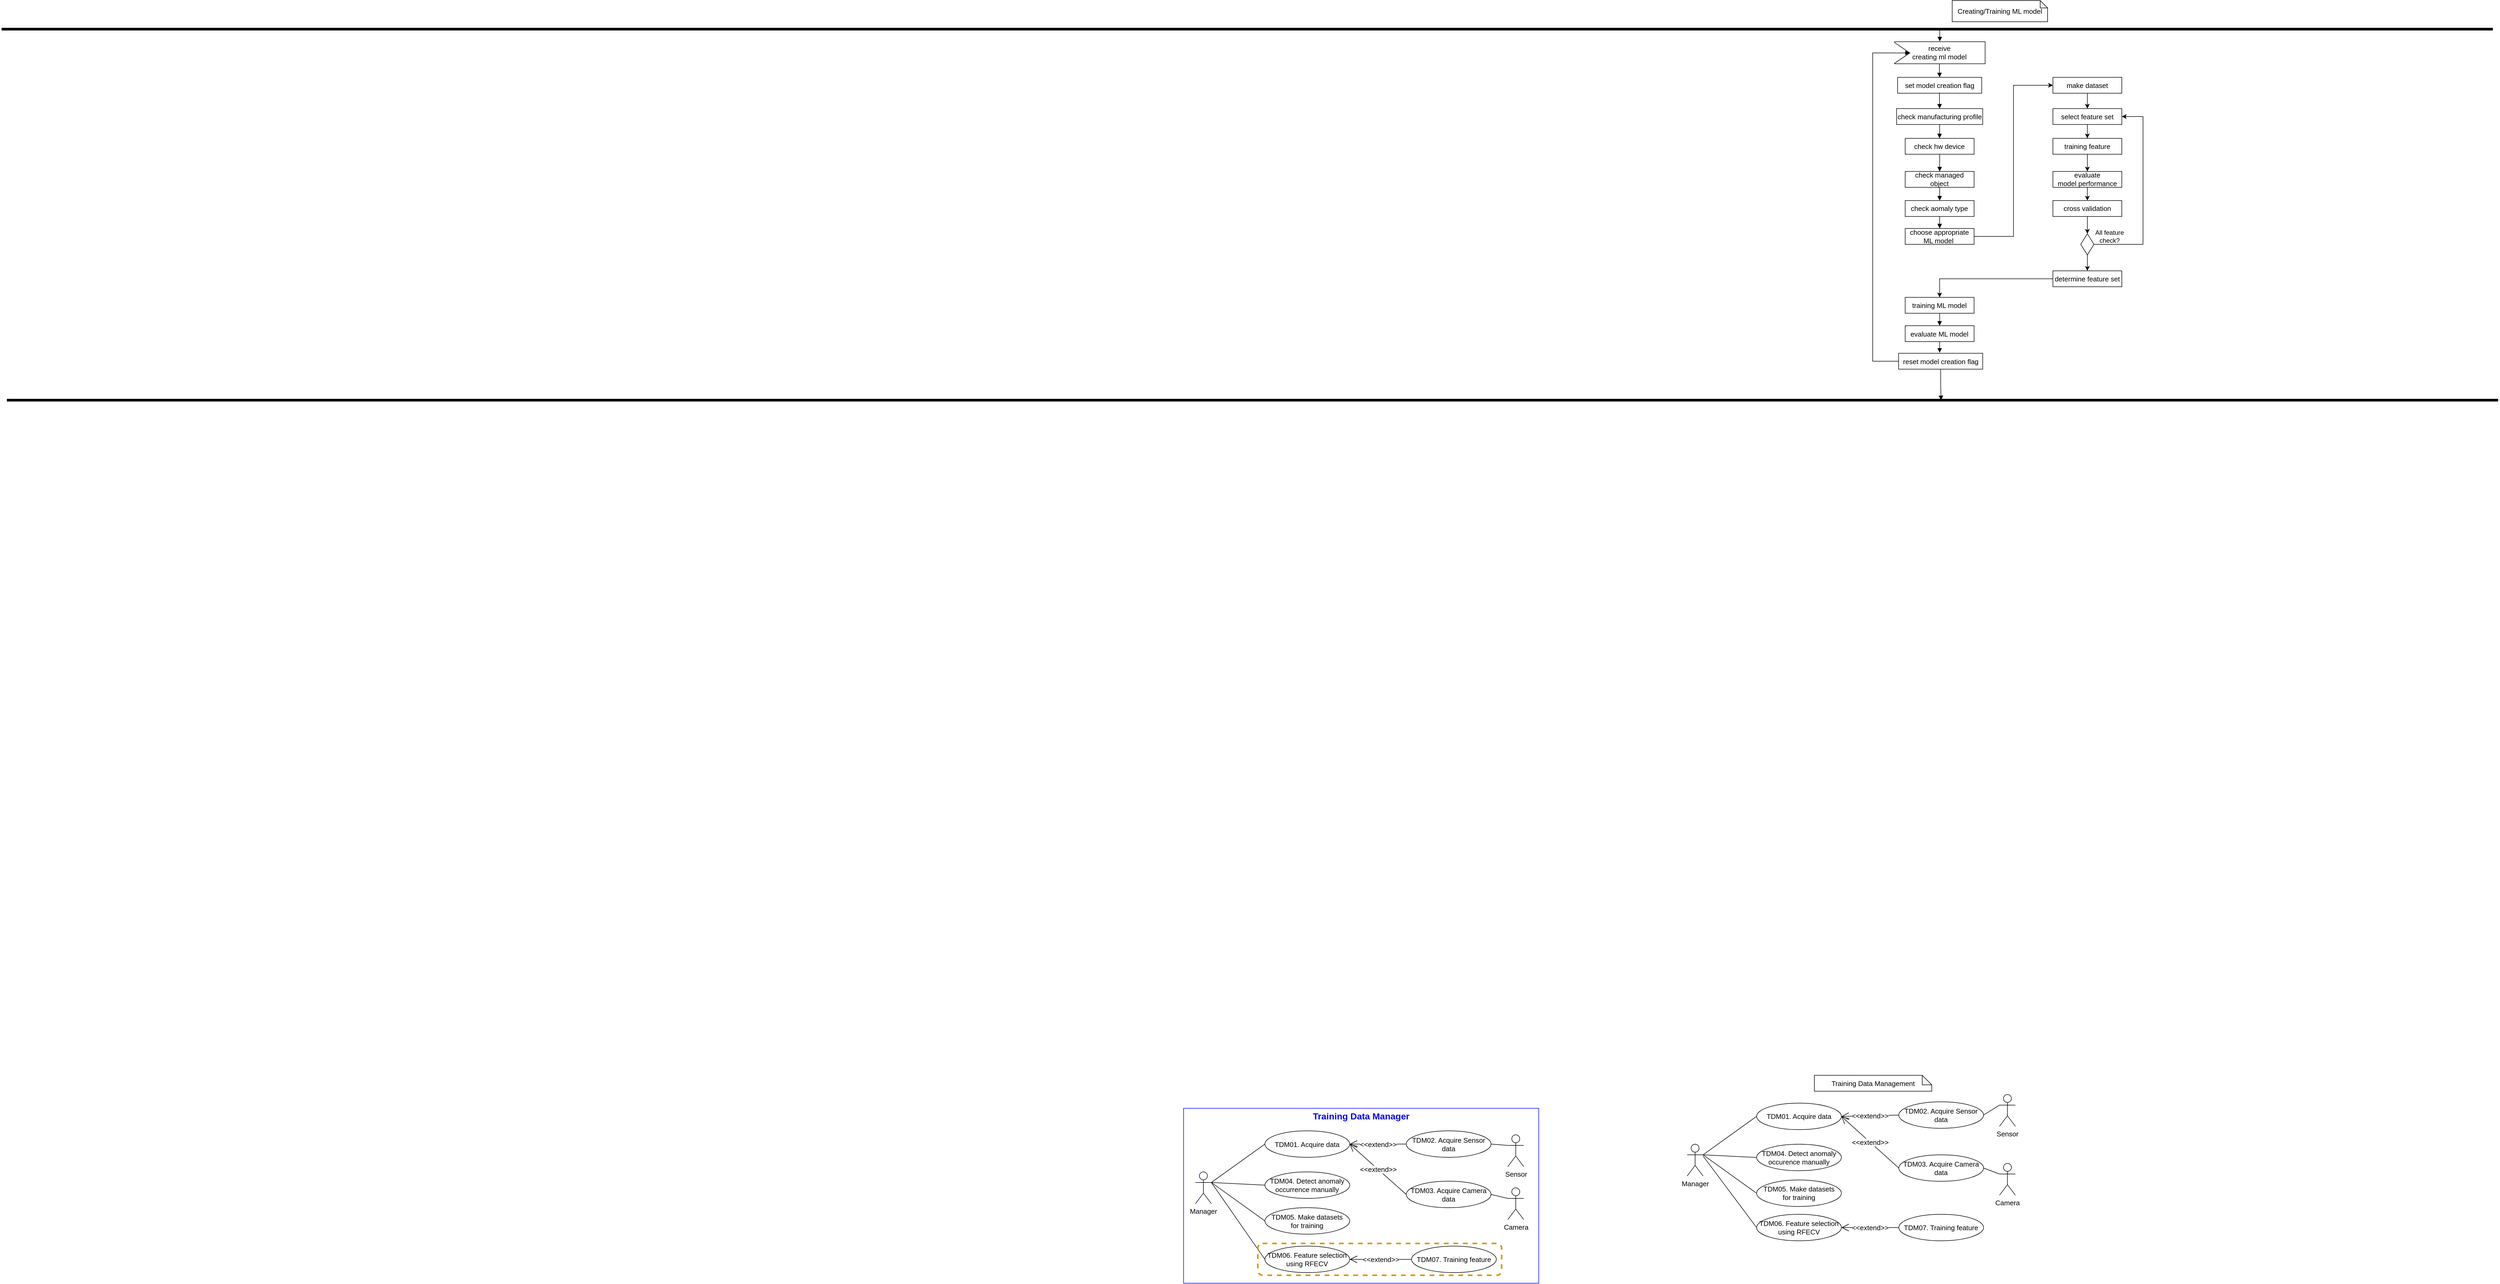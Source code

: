 <mxfile version="21.2.3" type="github">
  <diagram name="페이지-1" id="jo04tA77AV1EWePdSTTo">
    <mxGraphModel dx="3605" dy="1655" grid="1" gridSize="10" guides="1" tooltips="1" connect="1" arrows="1" fold="1" page="1" pageScale="1" pageWidth="827" pageHeight="1169" math="0" shadow="0">
      <root>
        <mxCell id="0" />
        <mxCell id="1" parent="0" />
        <mxCell id="zbjkyzTDcAnJZQnpiGPw-232" value="" style="rounded=0;whiteSpace=wrap;html=1;fillColor=none;strokeColor=#0000ff;" vertex="1" parent="1">
          <mxGeometry x="-110" y="1170" width="670" height="330" as="geometry" />
        </mxCell>
        <mxCell id="zbjkyzTDcAnJZQnpiGPw-210" value="Training Data Management" style="shape=note;whiteSpace=wrap;html=1;backgroundOutline=1;darkOpacity=0.05;size=18;fontSize=13;" vertex="1" parent="1">
          <mxGeometry x="1080" y="1107.75" width="221.5" height="30" as="geometry" />
        </mxCell>
        <mxCell id="zbjkyzTDcAnJZQnpiGPw-211" value="Manager" style="shape=umlActor;verticalLabelPosition=bottom;verticalAlign=top;html=1;outlineConnect=0;fontSize=13;" vertex="1" parent="1">
          <mxGeometry x="840" y="1237.75" width="30" height="60" as="geometry" />
        </mxCell>
        <mxCell id="zbjkyzTDcAnJZQnpiGPw-212" value="TDM01. Acquire data" style="ellipse;whiteSpace=wrap;html=1;fontSize=13;" vertex="1" parent="1">
          <mxGeometry x="971" y="1160.25" width="160" height="50" as="geometry" />
        </mxCell>
        <mxCell id="zbjkyzTDcAnJZQnpiGPw-213" value="TDM02. Acquire Sensor data" style="ellipse;whiteSpace=wrap;html=1;fontSize=13;" vertex="1" parent="1">
          <mxGeometry x="1239.25" y="1157.75" width="160" height="50" as="geometry" />
        </mxCell>
        <mxCell id="zbjkyzTDcAnJZQnpiGPw-214" value="Sensor" style="shape=umlActor;verticalLabelPosition=bottom;verticalAlign=top;html=1;outlineConnect=0;fontSize=13;" vertex="1" parent="1">
          <mxGeometry x="1429.25" y="1144" width="30" height="60" as="geometry" />
        </mxCell>
        <mxCell id="zbjkyzTDcAnJZQnpiGPw-215" value="Camera" style="shape=umlActor;verticalLabelPosition=bottom;verticalAlign=top;html=1;outlineConnect=0;fontSize=13;" vertex="1" parent="1">
          <mxGeometry x="1429.25" y="1274" width="30" height="60" as="geometry" />
        </mxCell>
        <mxCell id="zbjkyzTDcAnJZQnpiGPw-216" value="" style="endArrow=none;html=1;rounded=0;exitX=0;exitY=0.333;exitDx=0;exitDy=0;exitPerimeter=0;entryX=1;entryY=0.5;entryDx=0;entryDy=0;fontSize=13;" edge="1" parent="1" source="zbjkyzTDcAnJZQnpiGPw-214" target="zbjkyzTDcAnJZQnpiGPw-213">
          <mxGeometry width="50" height="50" relative="1" as="geometry">
            <mxPoint x="1349.25" y="1512.75" as="sourcePoint" />
            <mxPoint x="1539.25" y="1232.75" as="targetPoint" />
          </mxGeometry>
        </mxCell>
        <mxCell id="zbjkyzTDcAnJZQnpiGPw-217" value="" style="endArrow=none;html=1;rounded=0;exitX=0;exitY=0.333;exitDx=0;exitDy=0;exitPerimeter=0;entryX=1;entryY=0.5;entryDx=0;entryDy=0;fontSize=13;" edge="1" parent="1" source="zbjkyzTDcAnJZQnpiGPw-215" target="zbjkyzTDcAnJZQnpiGPw-218">
          <mxGeometry width="50" height="50" relative="1" as="geometry">
            <mxPoint x="1350.25" y="1282.75" as="sourcePoint" />
            <mxPoint x="1629.25" y="1332.75" as="targetPoint" />
          </mxGeometry>
        </mxCell>
        <mxCell id="zbjkyzTDcAnJZQnpiGPw-218" value="TDM03. Acquire Camera data" style="ellipse;whiteSpace=wrap;html=1;fontSize=13;" vertex="1" parent="1">
          <mxGeometry x="1239.25" y="1257.75" width="160" height="50" as="geometry" />
        </mxCell>
        <mxCell id="zbjkyzTDcAnJZQnpiGPw-219" value="&amp;lt;&amp;lt;extend&amp;gt;&amp;gt;" style="endArrow=open;endSize=12;endFill=0;html=1;rounded=0;exitX=0;exitY=0.5;exitDx=0;exitDy=0;entryX=1;entryY=0.5;entryDx=0;entryDy=0;fontSize=13;" edge="1" parent="1" source="zbjkyzTDcAnJZQnpiGPw-213" target="zbjkyzTDcAnJZQnpiGPw-212">
          <mxGeometry width="160" relative="1" as="geometry">
            <mxPoint x="1289.25" y="1470.75" as="sourcePoint" />
            <mxPoint x="1161.25" y="1467.75" as="targetPoint" />
          </mxGeometry>
        </mxCell>
        <mxCell id="zbjkyzTDcAnJZQnpiGPw-220" value="&amp;lt;&amp;lt;extend&amp;gt;&amp;gt;" style="endArrow=open;endSize=12;endFill=0;html=1;rounded=0;exitX=0;exitY=0.5;exitDx=0;exitDy=0;entryX=1;entryY=0.5;entryDx=0;entryDy=0;fontSize=13;" edge="1" parent="1" source="zbjkyzTDcAnJZQnpiGPw-218" target="zbjkyzTDcAnJZQnpiGPw-212">
          <mxGeometry width="160" relative="1" as="geometry">
            <mxPoint x="1289.25" y="1470.75" as="sourcePoint" />
            <mxPoint x="1161.25" y="1467.75" as="targetPoint" />
          </mxGeometry>
        </mxCell>
        <mxCell id="zbjkyzTDcAnJZQnpiGPw-221" value="TDM04. Detect anomaly occurence manually" style="ellipse;whiteSpace=wrap;html=1;fontSize=13;" vertex="1" parent="1">
          <mxGeometry x="971" y="1237.75" width="160" height="50" as="geometry" />
        </mxCell>
        <mxCell id="zbjkyzTDcAnJZQnpiGPw-222" value="TDM05. Make datasets &lt;br style=&quot;font-size: 13px;&quot;&gt;for training" style="ellipse;whiteSpace=wrap;html=1;fontSize=13;" vertex="1" parent="1">
          <mxGeometry x="971" y="1305.25" width="160" height="50" as="geometry" />
        </mxCell>
        <mxCell id="zbjkyzTDcAnJZQnpiGPw-223" value="" style="endArrow=none;html=1;rounded=0;exitX=1;exitY=0.333;exitDx=0;exitDy=0;exitPerimeter=0;entryX=0;entryY=0.5;entryDx=0;entryDy=0;fontSize=13;" edge="1" parent="1" source="zbjkyzTDcAnJZQnpiGPw-211" target="zbjkyzTDcAnJZQnpiGPw-212">
          <mxGeometry width="50" height="50" relative="1" as="geometry">
            <mxPoint x="280" y="1465.75" as="sourcePoint" />
            <mxPoint x="350" y="1390.75" as="targetPoint" />
          </mxGeometry>
        </mxCell>
        <mxCell id="zbjkyzTDcAnJZQnpiGPw-224" value="" style="endArrow=none;html=1;rounded=0;exitX=1;exitY=0.333;exitDx=0;exitDy=0;exitPerimeter=0;entryX=0;entryY=0.5;entryDx=0;entryDy=0;fontSize=13;" edge="1" parent="1" source="zbjkyzTDcAnJZQnpiGPw-211" target="zbjkyzTDcAnJZQnpiGPw-221">
          <mxGeometry width="50" height="50" relative="1" as="geometry">
            <mxPoint x="880" y="1267.75" as="sourcePoint" />
            <mxPoint x="981" y="1195.75" as="targetPoint" />
          </mxGeometry>
        </mxCell>
        <mxCell id="zbjkyzTDcAnJZQnpiGPw-225" value="" style="endArrow=none;html=1;rounded=0;exitX=1;exitY=0.333;exitDx=0;exitDy=0;exitPerimeter=0;entryX=0;entryY=0.5;entryDx=0;entryDy=0;fontSize=13;" edge="1" parent="1" source="zbjkyzTDcAnJZQnpiGPw-211" target="zbjkyzTDcAnJZQnpiGPw-222">
          <mxGeometry width="50" height="50" relative="1" as="geometry">
            <mxPoint x="880" y="1267.75" as="sourcePoint" />
            <mxPoint x="981" y="1282.75" as="targetPoint" />
          </mxGeometry>
        </mxCell>
        <mxCell id="zbjkyzTDcAnJZQnpiGPw-226" value="TDM06. Feature selection using RFECV" style="ellipse;whiteSpace=wrap;html=1;fontSize=13;" vertex="1" parent="1">
          <mxGeometry x="971" y="1370" width="160" height="50" as="geometry" />
        </mxCell>
        <mxCell id="zbjkyzTDcAnJZQnpiGPw-227" value="" style="endArrow=none;html=1;rounded=0;entryX=0;entryY=0.5;entryDx=0;entryDy=0;fontSize=13;" edge="1" parent="1" target="zbjkyzTDcAnJZQnpiGPw-226">
          <mxGeometry width="50" height="50" relative="1" as="geometry">
            <mxPoint x="870" y="1260" as="sourcePoint" />
            <mxPoint x="981" y="1340" as="targetPoint" />
          </mxGeometry>
        </mxCell>
        <mxCell id="zbjkyzTDcAnJZQnpiGPw-228" value="TDM07. Training feature" style="ellipse;whiteSpace=wrap;html=1;fontSize=13;" vertex="1" parent="1">
          <mxGeometry x="1239.25" y="1370" width="160" height="50" as="geometry" />
        </mxCell>
        <mxCell id="zbjkyzTDcAnJZQnpiGPw-229" value="&amp;lt;&amp;lt;extend&amp;gt;&amp;gt;" style="endArrow=open;endSize=12;endFill=0;html=1;rounded=0;exitX=0;exitY=0.5;exitDx=0;exitDy=0;entryX=1;entryY=0.5;entryDx=0;entryDy=0;fontSize=13;" edge="1" parent="1" source="zbjkyzTDcAnJZQnpiGPw-228" target="zbjkyzTDcAnJZQnpiGPw-226">
          <mxGeometry width="160" relative="1" as="geometry">
            <mxPoint x="1249" y="1293" as="sourcePoint" />
            <mxPoint x="1141" y="1195" as="targetPoint" />
          </mxGeometry>
        </mxCell>
        <mxCell id="zbjkyzTDcAnJZQnpiGPw-233" value="TDM03. Acquire Camera data" style="ellipse;whiteSpace=wrap;html=1;fontSize=13;" vertex="1" parent="1">
          <mxGeometry x="310" y="1307.5" width="160" height="50" as="geometry" />
        </mxCell>
        <mxCell id="zbjkyzTDcAnJZQnpiGPw-234" value="Camera" style="shape=umlActor;verticalLabelPosition=bottom;verticalAlign=top;html=1;outlineConnect=0;fontSize=13;" vertex="1" parent="1">
          <mxGeometry x="501.62" y="1320" width="30" height="60" as="geometry" />
        </mxCell>
        <mxCell id="zbjkyzTDcAnJZQnpiGPw-235" value="" style="endArrow=none;html=1;rounded=0;exitX=0;exitY=0.333;exitDx=0;exitDy=0;exitPerimeter=0;entryX=1;entryY=0.5;entryDx=0;entryDy=0;fontSize=13;" edge="1" parent="1" source="zbjkyzTDcAnJZQnpiGPw-234" target="zbjkyzTDcAnJZQnpiGPw-233">
          <mxGeometry width="50" height="50" relative="1" as="geometry">
            <mxPoint x="422.62" y="1335" as="sourcePoint" />
            <mxPoint x="701.62" y="1385" as="targetPoint" />
          </mxGeometry>
        </mxCell>
        <mxCell id="zbjkyzTDcAnJZQnpiGPw-237" value="Manager" style="shape=umlActor;verticalLabelPosition=bottom;verticalAlign=top;html=1;outlineConnect=0;fontSize=13;" vertex="1" parent="1">
          <mxGeometry x="-87.63" y="1290" width="30" height="60" as="geometry" />
        </mxCell>
        <mxCell id="zbjkyzTDcAnJZQnpiGPw-238" value="TDM01. Acquire data" style="ellipse;whiteSpace=wrap;html=1;fontSize=13;" vertex="1" parent="1">
          <mxGeometry x="43.37" y="1212.5" width="160" height="50" as="geometry" />
        </mxCell>
        <mxCell id="zbjkyzTDcAnJZQnpiGPw-239" value="TDM02. Acquire Sensor data" style="ellipse;whiteSpace=wrap;html=1;fontSize=13;" vertex="1" parent="1">
          <mxGeometry x="310" y="1212.5" width="160" height="50" as="geometry" />
        </mxCell>
        <mxCell id="zbjkyzTDcAnJZQnpiGPw-240" value="Sensor" style="shape=umlActor;verticalLabelPosition=bottom;verticalAlign=top;html=1;outlineConnect=0;fontSize=13;" vertex="1" parent="1">
          <mxGeometry x="501.62" y="1220" width="30" height="60" as="geometry" />
        </mxCell>
        <mxCell id="zbjkyzTDcAnJZQnpiGPw-241" value="" style="endArrow=none;html=1;rounded=0;exitX=0;exitY=0.333;exitDx=0;exitDy=0;exitPerimeter=0;entryX=1;entryY=0.5;entryDx=0;entryDy=0;fontSize=13;" edge="1" parent="1" source="zbjkyzTDcAnJZQnpiGPw-240" target="zbjkyzTDcAnJZQnpiGPw-239">
          <mxGeometry width="50" height="50" relative="1" as="geometry">
            <mxPoint x="421.62" y="1565" as="sourcePoint" />
            <mxPoint x="611.62" y="1285" as="targetPoint" />
          </mxGeometry>
        </mxCell>
        <mxCell id="zbjkyzTDcAnJZQnpiGPw-242" value="&amp;lt;&amp;lt;extend&amp;gt;&amp;gt;" style="endArrow=open;endSize=12;endFill=0;html=1;rounded=0;exitX=0;exitY=0.5;exitDx=0;exitDy=0;entryX=1;entryY=0.5;entryDx=0;entryDy=0;fontSize=13;" edge="1" parent="1" source="zbjkyzTDcAnJZQnpiGPw-239" target="zbjkyzTDcAnJZQnpiGPw-238">
          <mxGeometry width="160" relative="1" as="geometry">
            <mxPoint x="361.62" y="1523" as="sourcePoint" />
            <mxPoint x="233.62" y="1520" as="targetPoint" />
          </mxGeometry>
        </mxCell>
        <mxCell id="zbjkyzTDcAnJZQnpiGPw-243" value="&amp;lt;&amp;lt;extend&amp;gt;&amp;gt;" style="endArrow=open;endSize=12;endFill=0;html=1;rounded=0;exitX=0;exitY=0.5;exitDx=0;exitDy=0;entryX=1;entryY=0.5;entryDx=0;entryDy=0;fontSize=13;" edge="1" parent="1" source="zbjkyzTDcAnJZQnpiGPw-233" target="zbjkyzTDcAnJZQnpiGPw-238">
          <mxGeometry width="160" relative="1" as="geometry">
            <mxPoint x="361.62" y="1523" as="sourcePoint" />
            <mxPoint x="233.62" y="1520" as="targetPoint" />
          </mxGeometry>
        </mxCell>
        <mxCell id="zbjkyzTDcAnJZQnpiGPw-244" value="TDM04. Detect anomaly occurrence manually" style="ellipse;whiteSpace=wrap;html=1;fontSize=13;" vertex="1" parent="1">
          <mxGeometry x="43.37" y="1290" width="160" height="50" as="geometry" />
        </mxCell>
        <mxCell id="zbjkyzTDcAnJZQnpiGPw-245" value="TDM05. Make datasets &lt;br style=&quot;font-size: 13px;&quot;&gt;for training" style="ellipse;whiteSpace=wrap;html=1;fontSize=13;" vertex="1" parent="1">
          <mxGeometry x="43.37" y="1357.5" width="160" height="50" as="geometry" />
        </mxCell>
        <mxCell id="zbjkyzTDcAnJZQnpiGPw-246" value="" style="endArrow=none;html=1;rounded=0;exitX=1;exitY=0.333;exitDx=0;exitDy=0;exitPerimeter=0;entryX=0;entryY=0.5;entryDx=0;entryDy=0;fontSize=13;" edge="1" parent="1" source="zbjkyzTDcAnJZQnpiGPw-237" target="zbjkyzTDcAnJZQnpiGPw-238">
          <mxGeometry width="50" height="50" relative="1" as="geometry">
            <mxPoint x="-647.63" y="1518" as="sourcePoint" />
            <mxPoint x="-577.63" y="1443" as="targetPoint" />
          </mxGeometry>
        </mxCell>
        <mxCell id="zbjkyzTDcAnJZQnpiGPw-247" value="" style="endArrow=none;html=1;rounded=0;exitX=1;exitY=0.333;exitDx=0;exitDy=0;exitPerimeter=0;entryX=0;entryY=0.5;entryDx=0;entryDy=0;fontSize=13;" edge="1" parent="1" source="zbjkyzTDcAnJZQnpiGPw-237" target="zbjkyzTDcAnJZQnpiGPw-244">
          <mxGeometry width="50" height="50" relative="1" as="geometry">
            <mxPoint x="-47.63" y="1320" as="sourcePoint" />
            <mxPoint x="53.37" y="1248" as="targetPoint" />
          </mxGeometry>
        </mxCell>
        <mxCell id="zbjkyzTDcAnJZQnpiGPw-248" value="" style="endArrow=none;html=1;rounded=0;exitX=1;exitY=0.333;exitDx=0;exitDy=0;exitPerimeter=0;entryX=0;entryY=0.5;entryDx=0;entryDy=0;fontSize=13;" edge="1" parent="1" source="zbjkyzTDcAnJZQnpiGPw-237" target="zbjkyzTDcAnJZQnpiGPw-245">
          <mxGeometry width="50" height="50" relative="1" as="geometry">
            <mxPoint x="-47.63" y="1320" as="sourcePoint" />
            <mxPoint x="53.37" y="1335" as="targetPoint" />
          </mxGeometry>
        </mxCell>
        <mxCell id="zbjkyzTDcAnJZQnpiGPw-249" value="&lt;font color=&quot;#0000ff&quot; style=&quot;font-size: 17px;&quot;&gt;Training Data Manager&lt;/font&gt;" style="text;html=1;strokeColor=none;fillColor=none;align=center;verticalAlign=middle;whiteSpace=wrap;rounded=0;fontStyle=1;fontSize=17;" vertex="1" parent="1">
          <mxGeometry x="70" y="1171" width="310" height="30" as="geometry" />
        </mxCell>
        <mxCell id="zbjkyzTDcAnJZQnpiGPw-251" value="TDM06. Feature selection using RFECV" style="ellipse;whiteSpace=wrap;html=1;fontSize=13;" vertex="1" parent="1">
          <mxGeometry x="43.37" y="1430" width="160" height="50" as="geometry" />
        </mxCell>
        <mxCell id="zbjkyzTDcAnJZQnpiGPw-252" value="TDM07. Training feature" style="ellipse;whiteSpace=wrap;html=1;fontSize=13;" vertex="1" parent="1">
          <mxGeometry x="320" y="1430" width="160" height="50" as="geometry" />
        </mxCell>
        <mxCell id="zbjkyzTDcAnJZQnpiGPw-253" value="&amp;lt;&amp;lt;extend&amp;gt;&amp;gt;" style="endArrow=open;endSize=12;endFill=0;html=1;rounded=0;exitX=0;exitY=0.5;exitDx=0;exitDy=0;entryX=1;entryY=0.5;entryDx=0;entryDy=0;fontSize=13;" edge="1" parent="1" source="zbjkyzTDcAnJZQnpiGPw-252" target="zbjkyzTDcAnJZQnpiGPw-251">
          <mxGeometry width="160" relative="1" as="geometry">
            <mxPoint x="320" y="1342" as="sourcePoint" />
            <mxPoint x="213" y="1247" as="targetPoint" />
          </mxGeometry>
        </mxCell>
        <mxCell id="zbjkyzTDcAnJZQnpiGPw-254" value="" style="endArrow=none;html=1;rounded=0;entryX=0;entryY=0.5;entryDx=0;entryDy=0;fontSize=13;exitX=1;exitY=0.333;exitDx=0;exitDy=0;exitPerimeter=0;" edge="1" parent="1" source="zbjkyzTDcAnJZQnpiGPw-237" target="zbjkyzTDcAnJZQnpiGPw-251">
          <mxGeometry width="50" height="50" relative="1" as="geometry">
            <mxPoint x="-50" y="1310" as="sourcePoint" />
            <mxPoint x="53" y="1392" as="targetPoint" />
          </mxGeometry>
        </mxCell>
        <mxCell id="zbjkyzTDcAnJZQnpiGPw-256" value="" style="rounded=1;whiteSpace=wrap;html=1;fillColor=none;strokeColor=#d79b00;strokeWidth=3;dashed=1;" vertex="1" parent="1">
          <mxGeometry x="30" y="1425" width="460" height="60" as="geometry" />
        </mxCell>
        <mxCell id="zbjkyzTDcAnJZQnpiGPw-258" value="" style="line;strokeWidth=5;fillColor=none;align=left;verticalAlign=middle;spacingTop=-1;spacingLeft=3;spacingRight=3;rotatable=0;labelPosition=right;points=[];portConstraint=eastwest;strokeColor=inherit;fontSize=13;" vertex="1" parent="1">
          <mxGeometry x="-2340" y="-870" width="4700" height="8" as="geometry" />
        </mxCell>
        <mxCell id="zbjkyzTDcAnJZQnpiGPw-259" value="" style="line;strokeWidth=5;fillColor=none;align=left;verticalAlign=middle;spacingTop=-1;spacingLeft=3;spacingRight=3;rotatable=0;labelPosition=right;points=[];portConstraint=eastwest;strokeColor=inherit;fontSize=13;" vertex="1" parent="1">
          <mxGeometry x="-2330" y="-170" width="4700" height="8" as="geometry" />
        </mxCell>
        <mxCell id="zbjkyzTDcAnJZQnpiGPw-260" value="check hw device" style="html=1;whiteSpace=wrap;fontSize=13;" vertex="1" parent="1">
          <mxGeometry x="1251.33" y="-660.0" width="130" height="30" as="geometry" />
        </mxCell>
        <mxCell id="zbjkyzTDcAnJZQnpiGPw-261" value="check managed object" style="html=1;whiteSpace=wrap;fontSize=13;" vertex="1" parent="1">
          <mxGeometry x="1251.33" y="-597.55" width="130" height="30" as="geometry" />
        </mxCell>
        <mxCell id="zbjkyzTDcAnJZQnpiGPw-262" value="check aomaly type" style="html=1;whiteSpace=wrap;fontSize=13;" vertex="1" parent="1">
          <mxGeometry x="1251.33" y="-542.6" width="130" height="30" as="geometry" />
        </mxCell>
        <mxCell id="zbjkyzTDcAnJZQnpiGPw-264" value="training ML model" style="html=1;whiteSpace=wrap;fontSize=13;" vertex="1" parent="1">
          <mxGeometry x="1251.31" y="-360" width="130" height="30" as="geometry" />
        </mxCell>
        <mxCell id="zbjkyzTDcAnJZQnpiGPw-265" value="evaluate ML model" style="html=1;whiteSpace=wrap;fontSize=13;" vertex="1" parent="1">
          <mxGeometry x="1251.32" y="-306.5" width="130" height="30" as="geometry" />
        </mxCell>
        <mxCell id="zbjkyzTDcAnJZQnpiGPw-266" value="choose appropriate &lt;br style=&quot;font-size: 13px;&quot;&gt;ML model&amp;nbsp;" style="html=1;whiteSpace=wrap;fontSize=13;" vertex="1" parent="1">
          <mxGeometry x="1251.32" y="-490.0" width="130" height="30" as="geometry" />
        </mxCell>
        <mxCell id="zbjkyzTDcAnJZQnpiGPw-267" value="check manufacturing profile" style="html=1;whiteSpace=wrap;fontSize=13;" vertex="1" parent="1">
          <mxGeometry x="1235.085" y="-716.15" width="162.5" height="30" as="geometry" />
        </mxCell>
        <mxCell id="zbjkyzTDcAnJZQnpiGPw-268" value="" style="html=1;verticalAlign=bottom;endArrow=block;edgeStyle=elbowEdgeStyle;elbow=vertical;curved=0;rounded=0;entryX=0.5;entryY=0;entryDx=0;entryDy=0;exitX=0.5;exitY=1;exitDx=0;exitDy=0;fontSize=13;" edge="1" parent="1" source="zbjkyzTDcAnJZQnpiGPw-260" target="zbjkyzTDcAnJZQnpiGPw-261">
          <mxGeometry x="-0.002" width="80" relative="1" as="geometry">
            <mxPoint x="1326.34" y="-678.55" as="sourcePoint" />
            <mxPoint x="1326.34" y="-649.55" as="targetPoint" />
            <mxPoint as="offset" />
          </mxGeometry>
        </mxCell>
        <mxCell id="zbjkyzTDcAnJZQnpiGPw-269" value="" style="html=1;verticalAlign=bottom;endArrow=block;edgeStyle=elbowEdgeStyle;elbow=vertical;curved=0;rounded=0;exitX=0.5;exitY=1;exitDx=0;exitDy=0;fontSize=13;" edge="1" parent="1" source="zbjkyzTDcAnJZQnpiGPw-267">
          <mxGeometry x="-0.002" width="80" relative="1" as="geometry">
            <mxPoint x="1325.98" y="-620.15" as="sourcePoint" />
            <mxPoint x="1315.98" y="-660.15" as="targetPoint" />
            <mxPoint as="offset" />
          </mxGeometry>
        </mxCell>
        <mxCell id="zbjkyzTDcAnJZQnpiGPw-270" value="" style="html=1;verticalAlign=bottom;endArrow=block;edgeStyle=elbowEdgeStyle;elbow=vertical;curved=0;rounded=0;exitX=0.5;exitY=1;exitDx=0;exitDy=0;entryX=0.5;entryY=0;entryDx=0;entryDy=0;fontSize=13;" edge="1" parent="1" source="zbjkyzTDcAnJZQnpiGPw-261" target="zbjkyzTDcAnJZQnpiGPw-262">
          <mxGeometry x="-0.002" width="80" relative="1" as="geometry">
            <mxPoint x="1325.98" y="-676.15" as="sourcePoint" />
            <mxPoint x="1325.98" y="-650.15" as="targetPoint" />
            <mxPoint as="offset" />
          </mxGeometry>
        </mxCell>
        <mxCell id="zbjkyzTDcAnJZQnpiGPw-271" value="" style="html=1;verticalAlign=bottom;endArrow=block;edgeStyle=elbowEdgeStyle;elbow=vertical;curved=0;rounded=0;entryX=0.5;entryY=0;entryDx=0;entryDy=0;exitX=0.5;exitY=1;exitDx=0;exitDy=0;fontSize=13;" edge="1" parent="1" source="zbjkyzTDcAnJZQnpiGPw-262">
          <mxGeometry x="-0.002" width="80" relative="1" as="geometry">
            <mxPoint x="1312.98" y="-520.15" as="sourcePoint" />
            <mxPoint x="1316.33" y="-490.15" as="targetPoint" />
            <mxPoint as="offset" />
          </mxGeometry>
        </mxCell>
        <mxCell id="zbjkyzTDcAnJZQnpiGPw-274" value="" style="html=1;verticalAlign=bottom;endArrow=block;edgeStyle=elbowEdgeStyle;elbow=vertical;curved=0;rounded=0;exitX=0.5;exitY=1;exitDx=0;exitDy=0;entryX=0.5;entryY=0;entryDx=0;entryDy=0;fontSize=13;" edge="1" parent="1" source="zbjkyzTDcAnJZQnpiGPw-264" target="zbjkyzTDcAnJZQnpiGPw-265">
          <mxGeometry x="-0.002" width="80" relative="1" as="geometry">
            <mxPoint x="1325.96" y="-368.0" as="sourcePoint" />
            <mxPoint x="1325.96" y="-350.0" as="targetPoint" />
            <mxPoint as="offset" />
          </mxGeometry>
        </mxCell>
        <mxCell id="zbjkyzTDcAnJZQnpiGPw-275" value="" style="html=1;verticalAlign=bottom;endArrow=block;edgeStyle=elbowEdgeStyle;elbow=vertical;curved=0;rounded=0;exitX=0.5;exitY=1;exitDx=0;exitDy=0;entryX=0.5;entryY=0;entryDx=0;entryDy=0;fontSize=13;" edge="1" parent="1" source="zbjkyzTDcAnJZQnpiGPw-265">
          <mxGeometry x="-0.002" width="80" relative="1" as="geometry">
            <mxPoint x="1325.96" y="-320.0" as="sourcePoint" />
            <mxPoint x="1316.32" y="-255.5" as="targetPoint" />
            <mxPoint as="offset" />
          </mxGeometry>
        </mxCell>
        <mxCell id="zbjkyzTDcAnJZQnpiGPw-276" value="receive&lt;br&gt;creating ml model" style="rounded=0;whiteSpace=wrap;html=1;fontSize=13;" vertex="1" parent="1">
          <mxGeometry x="1229.678" y="-842.299" width="172.463" height="41.59" as="geometry" />
        </mxCell>
        <mxCell id="zbjkyzTDcAnJZQnpiGPw-277" value="" style="triangle;whiteSpace=wrap;html=1;fontSize=13;" vertex="1" parent="1">
          <mxGeometry x="1230.041" y="-841.607" width="30.079" height="40.893" as="geometry" />
        </mxCell>
        <mxCell id="zbjkyzTDcAnJZQnpiGPw-278" value="" style="line;strokeWidth=2;direction=south;html=1;perimeter=backbonePerimeter;points=[];outlineConnect=0;strokeColor=#ffffff;fontSize=13;" vertex="1" parent="1">
          <mxGeometry x="1214.641" y="-846.149" width="30.078" height="48.432" as="geometry" />
        </mxCell>
        <mxCell id="zbjkyzTDcAnJZQnpiGPw-279" value="" style="html=1;verticalAlign=bottom;endArrow=block;edgeStyle=elbowEdgeStyle;elbow=vertical;curved=0;rounded=0;exitX=0;exitY=0.5;exitDx=0;exitDy=0;entryX=1;entryY=0.5;entryDx=0;entryDy=0;fontSize=13;" edge="1" parent="1" source="zbjkyzTDcAnJZQnpiGPw-283" target="zbjkyzTDcAnJZQnpiGPw-277">
          <mxGeometry x="-0.002" width="80" relative="1" as="geometry">
            <mxPoint x="2002" y="-538.77" as="sourcePoint" />
            <mxPoint x="1995" y="-789.77" as="targetPoint" />
            <mxPoint as="offset" />
            <Array as="points">
              <mxPoint x="1190" y="-598.77" />
              <mxPoint x="1170" y="-518.77" />
            </Array>
          </mxGeometry>
        </mxCell>
        <mxCell id="zbjkyzTDcAnJZQnpiGPw-280" value="" style="html=1;verticalAlign=bottom;endArrow=block;edgeStyle=elbowEdgeStyle;elbow=vertical;curved=0;rounded=0;exitX=0.5;exitY=1;exitDx=0;exitDy=0;fontSize=13;" edge="1" parent="1" source="zbjkyzTDcAnJZQnpiGPw-276" target="zbjkyzTDcAnJZQnpiGPw-281">
          <mxGeometry x="-0.002" width="80" relative="1" as="geometry">
            <mxPoint x="1326" y="-729.77" as="sourcePoint" />
            <mxPoint x="1325.98" y="-703.77" as="targetPoint" />
            <mxPoint as="offset" />
          </mxGeometry>
        </mxCell>
        <mxCell id="zbjkyzTDcAnJZQnpiGPw-281" value="set model creation flag" style="html=1;whiteSpace=wrap;fontSize=13;" vertex="1" parent="1">
          <mxGeometry x="1237" y="-775.1" width="158.66" height="30" as="geometry" />
        </mxCell>
        <mxCell id="zbjkyzTDcAnJZQnpiGPw-282" value="" style="html=1;verticalAlign=bottom;endArrow=block;edgeStyle=elbowEdgeStyle;elbow=vertical;curved=0;rounded=0;fontSize=13;entryX=0.5;entryY=0;entryDx=0;entryDy=0;" edge="1" parent="1" target="zbjkyzTDcAnJZQnpiGPw-267">
          <mxGeometry x="-0.002" width="80" relative="1" as="geometry">
            <mxPoint x="1316" y="-746.15" as="sourcePoint" />
            <mxPoint x="1326" y="-765.15" as="targetPoint" />
            <mxPoint as="offset" />
          </mxGeometry>
        </mxCell>
        <mxCell id="zbjkyzTDcAnJZQnpiGPw-283" value="reset model creation flag" style="html=1;whiteSpace=wrap;fontSize=13;" vertex="1" parent="1">
          <mxGeometry x="1238.92" y="-254.5" width="158.66" height="30" as="geometry" />
        </mxCell>
        <mxCell id="zbjkyzTDcAnJZQnpiGPw-284" value="" style="html=1;verticalAlign=bottom;endArrow=block;edgeStyle=elbowEdgeStyle;elbow=vertical;curved=0;rounded=0;fontSize=13;exitX=0.5;exitY=1;exitDx=0;exitDy=0;" edge="1" parent="1" source="zbjkyzTDcAnJZQnpiGPw-283">
          <mxGeometry x="-0.002" width="80" relative="1" as="geometry">
            <mxPoint x="1099" y="-693" as="sourcePoint" />
            <mxPoint x="1319" y="-166" as="targetPoint" />
            <mxPoint as="offset" />
            <Array as="points" />
          </mxGeometry>
        </mxCell>
        <mxCell id="zbjkyzTDcAnJZQnpiGPw-285" value="Creating/Training ML model" style="shape=note;whiteSpace=wrap;html=1;backgroundOutline=1;darkOpacity=0.05;align=center;size=14;fontSize=13;" vertex="1" parent="1">
          <mxGeometry x="1340.0" y="-920" width="180" height="40" as="geometry" />
        </mxCell>
        <mxCell id="zbjkyzTDcAnJZQnpiGPw-286" value="" style="html=1;verticalAlign=bottom;endArrow=block;edgeStyle=elbowEdgeStyle;elbow=vertical;curved=0;rounded=0;exitX=0.778;exitY=0.608;exitDx=0;exitDy=0;fontSize=13;exitPerimeter=0;entryX=0.5;entryY=0;entryDx=0;entryDy=0;" edge="1" parent="1" source="zbjkyzTDcAnJZQnpiGPw-258" target="zbjkyzTDcAnJZQnpiGPw-276">
          <mxGeometry x="-0.002" width="80" relative="1" as="geometry">
            <mxPoint x="1593" y="-852" as="sourcePoint" />
            <mxPoint x="1593" y="-834" as="targetPoint" />
            <mxPoint as="offset" />
            <Array as="points">
              <mxPoint x="1493" y="-842.93" />
            </Array>
          </mxGeometry>
        </mxCell>
        <mxCell id="zbjkyzTDcAnJZQnpiGPw-291" value="make dataset" style="html=1;whiteSpace=wrap;fontSize=13;" vertex="1" parent="1">
          <mxGeometry x="1530" y="-775.1" width="130" height="30" as="geometry" />
        </mxCell>
        <mxCell id="zbjkyzTDcAnJZQnpiGPw-295" value="" style="endArrow=classic;html=1;rounded=0;exitX=1;exitY=0.5;exitDx=0;exitDy=0;entryX=0;entryY=0.5;entryDx=0;entryDy=0;edgeStyle=orthogonalEdgeStyle;" edge="1" parent="1" source="zbjkyzTDcAnJZQnpiGPw-266" target="zbjkyzTDcAnJZQnpiGPw-291">
          <mxGeometry width="50" height="50" relative="1" as="geometry">
            <mxPoint x="1380" y="-610" as="sourcePoint" />
            <mxPoint x="1430" y="-660" as="targetPoint" />
          </mxGeometry>
        </mxCell>
        <mxCell id="zbjkyzTDcAnJZQnpiGPw-296" value="select feature set" style="html=1;whiteSpace=wrap;fontSize=13;" vertex="1" parent="1">
          <mxGeometry x="1530" y="-716.15" width="130" height="30" as="geometry" />
        </mxCell>
        <mxCell id="zbjkyzTDcAnJZQnpiGPw-297" value="training feature" style="html=1;whiteSpace=wrap;fontSize=13;" vertex="1" parent="1">
          <mxGeometry x="1530" y="-660" width="130" height="30" as="geometry" />
        </mxCell>
        <mxCell id="zbjkyzTDcAnJZQnpiGPw-298" value="evaluate &lt;br&gt;model performance" style="html=1;whiteSpace=wrap;fontSize=13;" vertex="1" parent="1">
          <mxGeometry x="1530" y="-597.55" width="130" height="30" as="geometry" />
        </mxCell>
        <mxCell id="zbjkyzTDcAnJZQnpiGPw-299" value="cross validation" style="html=1;whiteSpace=wrap;fontSize=13;" vertex="1" parent="1">
          <mxGeometry x="1530" y="-542.6" width="130" height="30" as="geometry" />
        </mxCell>
        <mxCell id="zbjkyzTDcAnJZQnpiGPw-300" value="" style="rhombus;whiteSpace=wrap;html=1;" vertex="1" parent="1">
          <mxGeometry x="1582.5" y="-480" width="25" height="40" as="geometry" />
        </mxCell>
        <mxCell id="zbjkyzTDcAnJZQnpiGPw-301" value="" style="endArrow=classic;html=1;rounded=0;exitX=0.5;exitY=1;exitDx=0;exitDy=0;entryX=0.5;entryY=0;entryDx=0;entryDy=0;" edge="1" parent="1" source="zbjkyzTDcAnJZQnpiGPw-291" target="zbjkyzTDcAnJZQnpiGPw-296">
          <mxGeometry width="50" height="50" relative="1" as="geometry">
            <mxPoint x="1380" y="-630" as="sourcePoint" />
            <mxPoint x="1430" y="-680" as="targetPoint" />
          </mxGeometry>
        </mxCell>
        <mxCell id="zbjkyzTDcAnJZQnpiGPw-302" value="" style="endArrow=classic;html=1;rounded=0;exitX=0.5;exitY=1;exitDx=0;exitDy=0;entryX=0.5;entryY=0;entryDx=0;entryDy=0;" edge="1" parent="1" source="zbjkyzTDcAnJZQnpiGPw-296" target="zbjkyzTDcAnJZQnpiGPw-297">
          <mxGeometry width="50" height="50" relative="1" as="geometry">
            <mxPoint x="1605" y="-735" as="sourcePoint" />
            <mxPoint x="1605" y="-706" as="targetPoint" />
          </mxGeometry>
        </mxCell>
        <mxCell id="zbjkyzTDcAnJZQnpiGPw-303" value="" style="endArrow=classic;html=1;rounded=0;entryX=0.5;entryY=0;entryDx=0;entryDy=0;" edge="1" parent="1" target="zbjkyzTDcAnJZQnpiGPw-298">
          <mxGeometry width="50" height="50" relative="1" as="geometry">
            <mxPoint x="1595" y="-630" as="sourcePoint" />
            <mxPoint x="1605" y="-650" as="targetPoint" />
          </mxGeometry>
        </mxCell>
        <mxCell id="zbjkyzTDcAnJZQnpiGPw-304" value="" style="endArrow=classic;html=1;rounded=0;entryX=0.5;entryY=0;entryDx=0;entryDy=0;exitX=0.5;exitY=1;exitDx=0;exitDy=0;" edge="1" parent="1" source="zbjkyzTDcAnJZQnpiGPw-298" target="zbjkyzTDcAnJZQnpiGPw-299">
          <mxGeometry width="50" height="50" relative="1" as="geometry">
            <mxPoint x="1605" y="-620" as="sourcePoint" />
            <mxPoint x="1605" y="-588" as="targetPoint" />
          </mxGeometry>
        </mxCell>
        <mxCell id="zbjkyzTDcAnJZQnpiGPw-305" value="" style="endArrow=classic;html=1;rounded=0;entryX=0.5;entryY=0;entryDx=0;entryDy=0;" edge="1" parent="1" source="zbjkyzTDcAnJZQnpiGPw-299" target="zbjkyzTDcAnJZQnpiGPw-300">
          <mxGeometry width="50" height="50" relative="1" as="geometry">
            <mxPoint x="1595" y="-510" as="sourcePoint" />
            <mxPoint x="1605" y="-533" as="targetPoint" />
          </mxGeometry>
        </mxCell>
        <mxCell id="zbjkyzTDcAnJZQnpiGPw-306" value="" style="endArrow=classic;html=1;rounded=0;entryX=1;entryY=0.5;entryDx=0;entryDy=0;exitX=1;exitY=0.5;exitDx=0;exitDy=0;edgeStyle=orthogonalEdgeStyle;" edge="1" parent="1" source="zbjkyzTDcAnJZQnpiGPw-300" target="zbjkyzTDcAnJZQnpiGPw-296">
          <mxGeometry width="50" height="50" relative="1" as="geometry">
            <mxPoint x="1605" y="-503" as="sourcePoint" />
            <mxPoint x="1605" y="-470" as="targetPoint" />
            <Array as="points">
              <mxPoint x="1700" y="-460" />
              <mxPoint x="1700" y="-701" />
            </Array>
          </mxGeometry>
        </mxCell>
        <mxCell id="zbjkyzTDcAnJZQnpiGPw-307" value="determine feature set" style="html=1;whiteSpace=wrap;fontSize=13;" vertex="1" parent="1">
          <mxGeometry x="1530" y="-410" width="130" height="30" as="geometry" />
        </mxCell>
        <mxCell id="zbjkyzTDcAnJZQnpiGPw-308" value="" style="endArrow=classic;html=1;rounded=0;entryX=0.5;entryY=0;entryDx=0;entryDy=0;exitX=0.5;exitY=1;exitDx=0;exitDy=0;" edge="1" parent="1" source="zbjkyzTDcAnJZQnpiGPw-300" target="zbjkyzTDcAnJZQnpiGPw-307">
          <mxGeometry width="50" height="50" relative="1" as="geometry">
            <mxPoint x="1605" y="-503" as="sourcePoint" />
            <mxPoint x="1605" y="-470" as="targetPoint" />
          </mxGeometry>
        </mxCell>
        <mxCell id="zbjkyzTDcAnJZQnpiGPw-309" value="" style="endArrow=classic;html=1;rounded=0;exitX=0;exitY=0.5;exitDx=0;exitDy=0;entryX=0.5;entryY=0;entryDx=0;entryDy=0;edgeStyle=orthogonalEdgeStyle;" edge="1" parent="1" source="zbjkyzTDcAnJZQnpiGPw-307" target="zbjkyzTDcAnJZQnpiGPw-264">
          <mxGeometry width="50" height="50" relative="1" as="geometry">
            <mxPoint x="1380" y="-520" as="sourcePoint" />
            <mxPoint x="1430" y="-570" as="targetPoint" />
          </mxGeometry>
        </mxCell>
        <mxCell id="zbjkyzTDcAnJZQnpiGPw-310" value="All feature check?" style="text;html=1;strokeColor=none;fillColor=none;align=center;verticalAlign=middle;whiteSpace=wrap;rounded=0;" vertex="1" parent="1">
          <mxGeometry x="1594" y="-490" width="86" height="30" as="geometry" />
        </mxCell>
      </root>
    </mxGraphModel>
  </diagram>
</mxfile>
